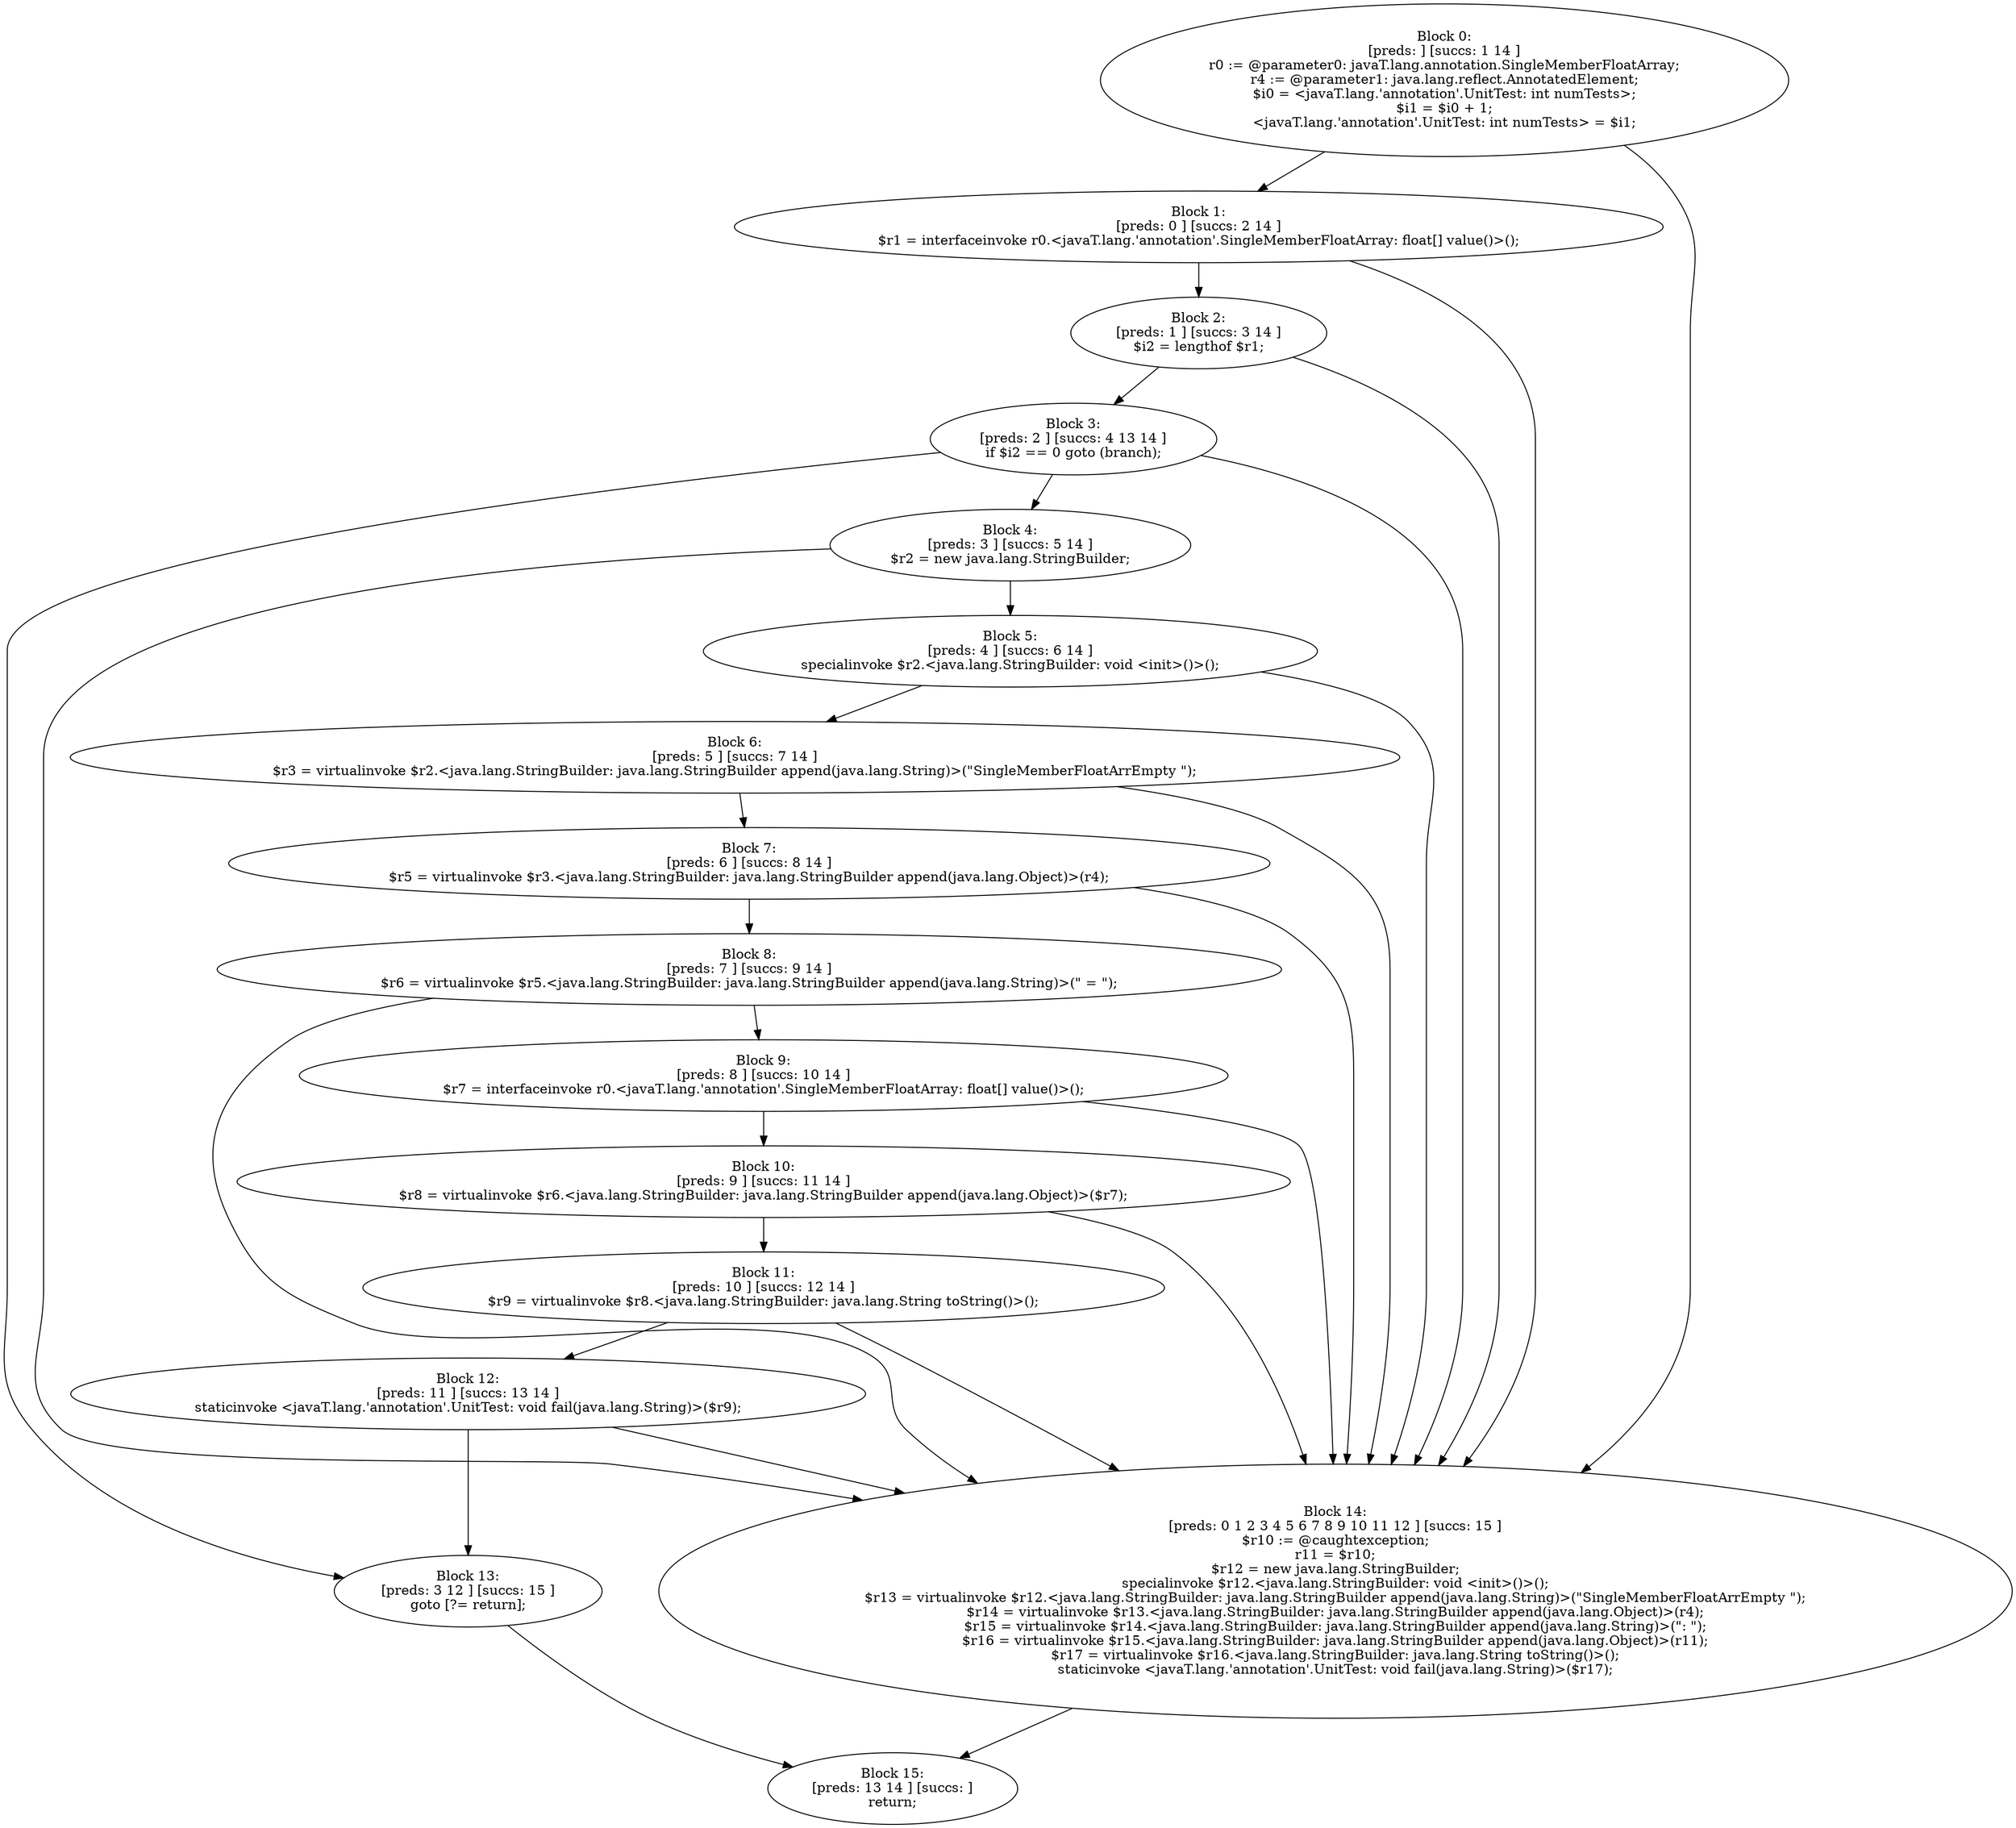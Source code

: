digraph "unitGraph" {
    "Block 0:
[preds: ] [succs: 1 14 ]
r0 := @parameter0: javaT.lang.annotation.SingleMemberFloatArray;
r4 := @parameter1: java.lang.reflect.AnnotatedElement;
$i0 = <javaT.lang.'annotation'.UnitTest: int numTests>;
$i1 = $i0 + 1;
<javaT.lang.'annotation'.UnitTest: int numTests> = $i1;
"
    "Block 1:
[preds: 0 ] [succs: 2 14 ]
$r1 = interfaceinvoke r0.<javaT.lang.'annotation'.SingleMemberFloatArray: float[] value()>();
"
    "Block 2:
[preds: 1 ] [succs: 3 14 ]
$i2 = lengthof $r1;
"
    "Block 3:
[preds: 2 ] [succs: 4 13 14 ]
if $i2 == 0 goto (branch);
"
    "Block 4:
[preds: 3 ] [succs: 5 14 ]
$r2 = new java.lang.StringBuilder;
"
    "Block 5:
[preds: 4 ] [succs: 6 14 ]
specialinvoke $r2.<java.lang.StringBuilder: void <init>()>();
"
    "Block 6:
[preds: 5 ] [succs: 7 14 ]
$r3 = virtualinvoke $r2.<java.lang.StringBuilder: java.lang.StringBuilder append(java.lang.String)>(\"SingleMemberFloatArrEmpty \");
"
    "Block 7:
[preds: 6 ] [succs: 8 14 ]
$r5 = virtualinvoke $r3.<java.lang.StringBuilder: java.lang.StringBuilder append(java.lang.Object)>(r4);
"
    "Block 8:
[preds: 7 ] [succs: 9 14 ]
$r6 = virtualinvoke $r5.<java.lang.StringBuilder: java.lang.StringBuilder append(java.lang.String)>(\" = \");
"
    "Block 9:
[preds: 8 ] [succs: 10 14 ]
$r7 = interfaceinvoke r0.<javaT.lang.'annotation'.SingleMemberFloatArray: float[] value()>();
"
    "Block 10:
[preds: 9 ] [succs: 11 14 ]
$r8 = virtualinvoke $r6.<java.lang.StringBuilder: java.lang.StringBuilder append(java.lang.Object)>($r7);
"
    "Block 11:
[preds: 10 ] [succs: 12 14 ]
$r9 = virtualinvoke $r8.<java.lang.StringBuilder: java.lang.String toString()>();
"
    "Block 12:
[preds: 11 ] [succs: 13 14 ]
staticinvoke <javaT.lang.'annotation'.UnitTest: void fail(java.lang.String)>($r9);
"
    "Block 13:
[preds: 3 12 ] [succs: 15 ]
goto [?= return];
"
    "Block 14:
[preds: 0 1 2 3 4 5 6 7 8 9 10 11 12 ] [succs: 15 ]
$r10 := @caughtexception;
r11 = $r10;
$r12 = new java.lang.StringBuilder;
specialinvoke $r12.<java.lang.StringBuilder: void <init>()>();
$r13 = virtualinvoke $r12.<java.lang.StringBuilder: java.lang.StringBuilder append(java.lang.String)>(\"SingleMemberFloatArrEmpty \");
$r14 = virtualinvoke $r13.<java.lang.StringBuilder: java.lang.StringBuilder append(java.lang.Object)>(r4);
$r15 = virtualinvoke $r14.<java.lang.StringBuilder: java.lang.StringBuilder append(java.lang.String)>(\": \");
$r16 = virtualinvoke $r15.<java.lang.StringBuilder: java.lang.StringBuilder append(java.lang.Object)>(r11);
$r17 = virtualinvoke $r16.<java.lang.StringBuilder: java.lang.String toString()>();
staticinvoke <javaT.lang.'annotation'.UnitTest: void fail(java.lang.String)>($r17);
"
    "Block 15:
[preds: 13 14 ] [succs: ]
return;
"
    "Block 0:
[preds: ] [succs: 1 14 ]
r0 := @parameter0: javaT.lang.annotation.SingleMemberFloatArray;
r4 := @parameter1: java.lang.reflect.AnnotatedElement;
$i0 = <javaT.lang.'annotation'.UnitTest: int numTests>;
$i1 = $i0 + 1;
<javaT.lang.'annotation'.UnitTest: int numTests> = $i1;
"->"Block 1:
[preds: 0 ] [succs: 2 14 ]
$r1 = interfaceinvoke r0.<javaT.lang.'annotation'.SingleMemberFloatArray: float[] value()>();
";
    "Block 0:
[preds: ] [succs: 1 14 ]
r0 := @parameter0: javaT.lang.annotation.SingleMemberFloatArray;
r4 := @parameter1: java.lang.reflect.AnnotatedElement;
$i0 = <javaT.lang.'annotation'.UnitTest: int numTests>;
$i1 = $i0 + 1;
<javaT.lang.'annotation'.UnitTest: int numTests> = $i1;
"->"Block 14:
[preds: 0 1 2 3 4 5 6 7 8 9 10 11 12 ] [succs: 15 ]
$r10 := @caughtexception;
r11 = $r10;
$r12 = new java.lang.StringBuilder;
specialinvoke $r12.<java.lang.StringBuilder: void <init>()>();
$r13 = virtualinvoke $r12.<java.lang.StringBuilder: java.lang.StringBuilder append(java.lang.String)>(\"SingleMemberFloatArrEmpty \");
$r14 = virtualinvoke $r13.<java.lang.StringBuilder: java.lang.StringBuilder append(java.lang.Object)>(r4);
$r15 = virtualinvoke $r14.<java.lang.StringBuilder: java.lang.StringBuilder append(java.lang.String)>(\": \");
$r16 = virtualinvoke $r15.<java.lang.StringBuilder: java.lang.StringBuilder append(java.lang.Object)>(r11);
$r17 = virtualinvoke $r16.<java.lang.StringBuilder: java.lang.String toString()>();
staticinvoke <javaT.lang.'annotation'.UnitTest: void fail(java.lang.String)>($r17);
";
    "Block 1:
[preds: 0 ] [succs: 2 14 ]
$r1 = interfaceinvoke r0.<javaT.lang.'annotation'.SingleMemberFloatArray: float[] value()>();
"->"Block 2:
[preds: 1 ] [succs: 3 14 ]
$i2 = lengthof $r1;
";
    "Block 1:
[preds: 0 ] [succs: 2 14 ]
$r1 = interfaceinvoke r0.<javaT.lang.'annotation'.SingleMemberFloatArray: float[] value()>();
"->"Block 14:
[preds: 0 1 2 3 4 5 6 7 8 9 10 11 12 ] [succs: 15 ]
$r10 := @caughtexception;
r11 = $r10;
$r12 = new java.lang.StringBuilder;
specialinvoke $r12.<java.lang.StringBuilder: void <init>()>();
$r13 = virtualinvoke $r12.<java.lang.StringBuilder: java.lang.StringBuilder append(java.lang.String)>(\"SingleMemberFloatArrEmpty \");
$r14 = virtualinvoke $r13.<java.lang.StringBuilder: java.lang.StringBuilder append(java.lang.Object)>(r4);
$r15 = virtualinvoke $r14.<java.lang.StringBuilder: java.lang.StringBuilder append(java.lang.String)>(\": \");
$r16 = virtualinvoke $r15.<java.lang.StringBuilder: java.lang.StringBuilder append(java.lang.Object)>(r11);
$r17 = virtualinvoke $r16.<java.lang.StringBuilder: java.lang.String toString()>();
staticinvoke <javaT.lang.'annotation'.UnitTest: void fail(java.lang.String)>($r17);
";
    "Block 2:
[preds: 1 ] [succs: 3 14 ]
$i2 = lengthof $r1;
"->"Block 3:
[preds: 2 ] [succs: 4 13 14 ]
if $i2 == 0 goto (branch);
";
    "Block 2:
[preds: 1 ] [succs: 3 14 ]
$i2 = lengthof $r1;
"->"Block 14:
[preds: 0 1 2 3 4 5 6 7 8 9 10 11 12 ] [succs: 15 ]
$r10 := @caughtexception;
r11 = $r10;
$r12 = new java.lang.StringBuilder;
specialinvoke $r12.<java.lang.StringBuilder: void <init>()>();
$r13 = virtualinvoke $r12.<java.lang.StringBuilder: java.lang.StringBuilder append(java.lang.String)>(\"SingleMemberFloatArrEmpty \");
$r14 = virtualinvoke $r13.<java.lang.StringBuilder: java.lang.StringBuilder append(java.lang.Object)>(r4);
$r15 = virtualinvoke $r14.<java.lang.StringBuilder: java.lang.StringBuilder append(java.lang.String)>(\": \");
$r16 = virtualinvoke $r15.<java.lang.StringBuilder: java.lang.StringBuilder append(java.lang.Object)>(r11);
$r17 = virtualinvoke $r16.<java.lang.StringBuilder: java.lang.String toString()>();
staticinvoke <javaT.lang.'annotation'.UnitTest: void fail(java.lang.String)>($r17);
";
    "Block 3:
[preds: 2 ] [succs: 4 13 14 ]
if $i2 == 0 goto (branch);
"->"Block 4:
[preds: 3 ] [succs: 5 14 ]
$r2 = new java.lang.StringBuilder;
";
    "Block 3:
[preds: 2 ] [succs: 4 13 14 ]
if $i2 == 0 goto (branch);
"->"Block 13:
[preds: 3 12 ] [succs: 15 ]
goto [?= return];
";
    "Block 3:
[preds: 2 ] [succs: 4 13 14 ]
if $i2 == 0 goto (branch);
"->"Block 14:
[preds: 0 1 2 3 4 5 6 7 8 9 10 11 12 ] [succs: 15 ]
$r10 := @caughtexception;
r11 = $r10;
$r12 = new java.lang.StringBuilder;
specialinvoke $r12.<java.lang.StringBuilder: void <init>()>();
$r13 = virtualinvoke $r12.<java.lang.StringBuilder: java.lang.StringBuilder append(java.lang.String)>(\"SingleMemberFloatArrEmpty \");
$r14 = virtualinvoke $r13.<java.lang.StringBuilder: java.lang.StringBuilder append(java.lang.Object)>(r4);
$r15 = virtualinvoke $r14.<java.lang.StringBuilder: java.lang.StringBuilder append(java.lang.String)>(\": \");
$r16 = virtualinvoke $r15.<java.lang.StringBuilder: java.lang.StringBuilder append(java.lang.Object)>(r11);
$r17 = virtualinvoke $r16.<java.lang.StringBuilder: java.lang.String toString()>();
staticinvoke <javaT.lang.'annotation'.UnitTest: void fail(java.lang.String)>($r17);
";
    "Block 4:
[preds: 3 ] [succs: 5 14 ]
$r2 = new java.lang.StringBuilder;
"->"Block 5:
[preds: 4 ] [succs: 6 14 ]
specialinvoke $r2.<java.lang.StringBuilder: void <init>()>();
";
    "Block 4:
[preds: 3 ] [succs: 5 14 ]
$r2 = new java.lang.StringBuilder;
"->"Block 14:
[preds: 0 1 2 3 4 5 6 7 8 9 10 11 12 ] [succs: 15 ]
$r10 := @caughtexception;
r11 = $r10;
$r12 = new java.lang.StringBuilder;
specialinvoke $r12.<java.lang.StringBuilder: void <init>()>();
$r13 = virtualinvoke $r12.<java.lang.StringBuilder: java.lang.StringBuilder append(java.lang.String)>(\"SingleMemberFloatArrEmpty \");
$r14 = virtualinvoke $r13.<java.lang.StringBuilder: java.lang.StringBuilder append(java.lang.Object)>(r4);
$r15 = virtualinvoke $r14.<java.lang.StringBuilder: java.lang.StringBuilder append(java.lang.String)>(\": \");
$r16 = virtualinvoke $r15.<java.lang.StringBuilder: java.lang.StringBuilder append(java.lang.Object)>(r11);
$r17 = virtualinvoke $r16.<java.lang.StringBuilder: java.lang.String toString()>();
staticinvoke <javaT.lang.'annotation'.UnitTest: void fail(java.lang.String)>($r17);
";
    "Block 5:
[preds: 4 ] [succs: 6 14 ]
specialinvoke $r2.<java.lang.StringBuilder: void <init>()>();
"->"Block 6:
[preds: 5 ] [succs: 7 14 ]
$r3 = virtualinvoke $r2.<java.lang.StringBuilder: java.lang.StringBuilder append(java.lang.String)>(\"SingleMemberFloatArrEmpty \");
";
    "Block 5:
[preds: 4 ] [succs: 6 14 ]
specialinvoke $r2.<java.lang.StringBuilder: void <init>()>();
"->"Block 14:
[preds: 0 1 2 3 4 5 6 7 8 9 10 11 12 ] [succs: 15 ]
$r10 := @caughtexception;
r11 = $r10;
$r12 = new java.lang.StringBuilder;
specialinvoke $r12.<java.lang.StringBuilder: void <init>()>();
$r13 = virtualinvoke $r12.<java.lang.StringBuilder: java.lang.StringBuilder append(java.lang.String)>(\"SingleMemberFloatArrEmpty \");
$r14 = virtualinvoke $r13.<java.lang.StringBuilder: java.lang.StringBuilder append(java.lang.Object)>(r4);
$r15 = virtualinvoke $r14.<java.lang.StringBuilder: java.lang.StringBuilder append(java.lang.String)>(\": \");
$r16 = virtualinvoke $r15.<java.lang.StringBuilder: java.lang.StringBuilder append(java.lang.Object)>(r11);
$r17 = virtualinvoke $r16.<java.lang.StringBuilder: java.lang.String toString()>();
staticinvoke <javaT.lang.'annotation'.UnitTest: void fail(java.lang.String)>($r17);
";
    "Block 6:
[preds: 5 ] [succs: 7 14 ]
$r3 = virtualinvoke $r2.<java.lang.StringBuilder: java.lang.StringBuilder append(java.lang.String)>(\"SingleMemberFloatArrEmpty \");
"->"Block 7:
[preds: 6 ] [succs: 8 14 ]
$r5 = virtualinvoke $r3.<java.lang.StringBuilder: java.lang.StringBuilder append(java.lang.Object)>(r4);
";
    "Block 6:
[preds: 5 ] [succs: 7 14 ]
$r3 = virtualinvoke $r2.<java.lang.StringBuilder: java.lang.StringBuilder append(java.lang.String)>(\"SingleMemberFloatArrEmpty \");
"->"Block 14:
[preds: 0 1 2 3 4 5 6 7 8 9 10 11 12 ] [succs: 15 ]
$r10 := @caughtexception;
r11 = $r10;
$r12 = new java.lang.StringBuilder;
specialinvoke $r12.<java.lang.StringBuilder: void <init>()>();
$r13 = virtualinvoke $r12.<java.lang.StringBuilder: java.lang.StringBuilder append(java.lang.String)>(\"SingleMemberFloatArrEmpty \");
$r14 = virtualinvoke $r13.<java.lang.StringBuilder: java.lang.StringBuilder append(java.lang.Object)>(r4);
$r15 = virtualinvoke $r14.<java.lang.StringBuilder: java.lang.StringBuilder append(java.lang.String)>(\": \");
$r16 = virtualinvoke $r15.<java.lang.StringBuilder: java.lang.StringBuilder append(java.lang.Object)>(r11);
$r17 = virtualinvoke $r16.<java.lang.StringBuilder: java.lang.String toString()>();
staticinvoke <javaT.lang.'annotation'.UnitTest: void fail(java.lang.String)>($r17);
";
    "Block 7:
[preds: 6 ] [succs: 8 14 ]
$r5 = virtualinvoke $r3.<java.lang.StringBuilder: java.lang.StringBuilder append(java.lang.Object)>(r4);
"->"Block 8:
[preds: 7 ] [succs: 9 14 ]
$r6 = virtualinvoke $r5.<java.lang.StringBuilder: java.lang.StringBuilder append(java.lang.String)>(\" = \");
";
    "Block 7:
[preds: 6 ] [succs: 8 14 ]
$r5 = virtualinvoke $r3.<java.lang.StringBuilder: java.lang.StringBuilder append(java.lang.Object)>(r4);
"->"Block 14:
[preds: 0 1 2 3 4 5 6 7 8 9 10 11 12 ] [succs: 15 ]
$r10 := @caughtexception;
r11 = $r10;
$r12 = new java.lang.StringBuilder;
specialinvoke $r12.<java.lang.StringBuilder: void <init>()>();
$r13 = virtualinvoke $r12.<java.lang.StringBuilder: java.lang.StringBuilder append(java.lang.String)>(\"SingleMemberFloatArrEmpty \");
$r14 = virtualinvoke $r13.<java.lang.StringBuilder: java.lang.StringBuilder append(java.lang.Object)>(r4);
$r15 = virtualinvoke $r14.<java.lang.StringBuilder: java.lang.StringBuilder append(java.lang.String)>(\": \");
$r16 = virtualinvoke $r15.<java.lang.StringBuilder: java.lang.StringBuilder append(java.lang.Object)>(r11);
$r17 = virtualinvoke $r16.<java.lang.StringBuilder: java.lang.String toString()>();
staticinvoke <javaT.lang.'annotation'.UnitTest: void fail(java.lang.String)>($r17);
";
    "Block 8:
[preds: 7 ] [succs: 9 14 ]
$r6 = virtualinvoke $r5.<java.lang.StringBuilder: java.lang.StringBuilder append(java.lang.String)>(\" = \");
"->"Block 9:
[preds: 8 ] [succs: 10 14 ]
$r7 = interfaceinvoke r0.<javaT.lang.'annotation'.SingleMemberFloatArray: float[] value()>();
";
    "Block 8:
[preds: 7 ] [succs: 9 14 ]
$r6 = virtualinvoke $r5.<java.lang.StringBuilder: java.lang.StringBuilder append(java.lang.String)>(\" = \");
"->"Block 14:
[preds: 0 1 2 3 4 5 6 7 8 9 10 11 12 ] [succs: 15 ]
$r10 := @caughtexception;
r11 = $r10;
$r12 = new java.lang.StringBuilder;
specialinvoke $r12.<java.lang.StringBuilder: void <init>()>();
$r13 = virtualinvoke $r12.<java.lang.StringBuilder: java.lang.StringBuilder append(java.lang.String)>(\"SingleMemberFloatArrEmpty \");
$r14 = virtualinvoke $r13.<java.lang.StringBuilder: java.lang.StringBuilder append(java.lang.Object)>(r4);
$r15 = virtualinvoke $r14.<java.lang.StringBuilder: java.lang.StringBuilder append(java.lang.String)>(\": \");
$r16 = virtualinvoke $r15.<java.lang.StringBuilder: java.lang.StringBuilder append(java.lang.Object)>(r11);
$r17 = virtualinvoke $r16.<java.lang.StringBuilder: java.lang.String toString()>();
staticinvoke <javaT.lang.'annotation'.UnitTest: void fail(java.lang.String)>($r17);
";
    "Block 9:
[preds: 8 ] [succs: 10 14 ]
$r7 = interfaceinvoke r0.<javaT.lang.'annotation'.SingleMemberFloatArray: float[] value()>();
"->"Block 10:
[preds: 9 ] [succs: 11 14 ]
$r8 = virtualinvoke $r6.<java.lang.StringBuilder: java.lang.StringBuilder append(java.lang.Object)>($r7);
";
    "Block 9:
[preds: 8 ] [succs: 10 14 ]
$r7 = interfaceinvoke r0.<javaT.lang.'annotation'.SingleMemberFloatArray: float[] value()>();
"->"Block 14:
[preds: 0 1 2 3 4 5 6 7 8 9 10 11 12 ] [succs: 15 ]
$r10 := @caughtexception;
r11 = $r10;
$r12 = new java.lang.StringBuilder;
specialinvoke $r12.<java.lang.StringBuilder: void <init>()>();
$r13 = virtualinvoke $r12.<java.lang.StringBuilder: java.lang.StringBuilder append(java.lang.String)>(\"SingleMemberFloatArrEmpty \");
$r14 = virtualinvoke $r13.<java.lang.StringBuilder: java.lang.StringBuilder append(java.lang.Object)>(r4);
$r15 = virtualinvoke $r14.<java.lang.StringBuilder: java.lang.StringBuilder append(java.lang.String)>(\": \");
$r16 = virtualinvoke $r15.<java.lang.StringBuilder: java.lang.StringBuilder append(java.lang.Object)>(r11);
$r17 = virtualinvoke $r16.<java.lang.StringBuilder: java.lang.String toString()>();
staticinvoke <javaT.lang.'annotation'.UnitTest: void fail(java.lang.String)>($r17);
";
    "Block 10:
[preds: 9 ] [succs: 11 14 ]
$r8 = virtualinvoke $r6.<java.lang.StringBuilder: java.lang.StringBuilder append(java.lang.Object)>($r7);
"->"Block 11:
[preds: 10 ] [succs: 12 14 ]
$r9 = virtualinvoke $r8.<java.lang.StringBuilder: java.lang.String toString()>();
";
    "Block 10:
[preds: 9 ] [succs: 11 14 ]
$r8 = virtualinvoke $r6.<java.lang.StringBuilder: java.lang.StringBuilder append(java.lang.Object)>($r7);
"->"Block 14:
[preds: 0 1 2 3 4 5 6 7 8 9 10 11 12 ] [succs: 15 ]
$r10 := @caughtexception;
r11 = $r10;
$r12 = new java.lang.StringBuilder;
specialinvoke $r12.<java.lang.StringBuilder: void <init>()>();
$r13 = virtualinvoke $r12.<java.lang.StringBuilder: java.lang.StringBuilder append(java.lang.String)>(\"SingleMemberFloatArrEmpty \");
$r14 = virtualinvoke $r13.<java.lang.StringBuilder: java.lang.StringBuilder append(java.lang.Object)>(r4);
$r15 = virtualinvoke $r14.<java.lang.StringBuilder: java.lang.StringBuilder append(java.lang.String)>(\": \");
$r16 = virtualinvoke $r15.<java.lang.StringBuilder: java.lang.StringBuilder append(java.lang.Object)>(r11);
$r17 = virtualinvoke $r16.<java.lang.StringBuilder: java.lang.String toString()>();
staticinvoke <javaT.lang.'annotation'.UnitTest: void fail(java.lang.String)>($r17);
";
    "Block 11:
[preds: 10 ] [succs: 12 14 ]
$r9 = virtualinvoke $r8.<java.lang.StringBuilder: java.lang.String toString()>();
"->"Block 12:
[preds: 11 ] [succs: 13 14 ]
staticinvoke <javaT.lang.'annotation'.UnitTest: void fail(java.lang.String)>($r9);
";
    "Block 11:
[preds: 10 ] [succs: 12 14 ]
$r9 = virtualinvoke $r8.<java.lang.StringBuilder: java.lang.String toString()>();
"->"Block 14:
[preds: 0 1 2 3 4 5 6 7 8 9 10 11 12 ] [succs: 15 ]
$r10 := @caughtexception;
r11 = $r10;
$r12 = new java.lang.StringBuilder;
specialinvoke $r12.<java.lang.StringBuilder: void <init>()>();
$r13 = virtualinvoke $r12.<java.lang.StringBuilder: java.lang.StringBuilder append(java.lang.String)>(\"SingleMemberFloatArrEmpty \");
$r14 = virtualinvoke $r13.<java.lang.StringBuilder: java.lang.StringBuilder append(java.lang.Object)>(r4);
$r15 = virtualinvoke $r14.<java.lang.StringBuilder: java.lang.StringBuilder append(java.lang.String)>(\": \");
$r16 = virtualinvoke $r15.<java.lang.StringBuilder: java.lang.StringBuilder append(java.lang.Object)>(r11);
$r17 = virtualinvoke $r16.<java.lang.StringBuilder: java.lang.String toString()>();
staticinvoke <javaT.lang.'annotation'.UnitTest: void fail(java.lang.String)>($r17);
";
    "Block 12:
[preds: 11 ] [succs: 13 14 ]
staticinvoke <javaT.lang.'annotation'.UnitTest: void fail(java.lang.String)>($r9);
"->"Block 13:
[preds: 3 12 ] [succs: 15 ]
goto [?= return];
";
    "Block 12:
[preds: 11 ] [succs: 13 14 ]
staticinvoke <javaT.lang.'annotation'.UnitTest: void fail(java.lang.String)>($r9);
"->"Block 14:
[preds: 0 1 2 3 4 5 6 7 8 9 10 11 12 ] [succs: 15 ]
$r10 := @caughtexception;
r11 = $r10;
$r12 = new java.lang.StringBuilder;
specialinvoke $r12.<java.lang.StringBuilder: void <init>()>();
$r13 = virtualinvoke $r12.<java.lang.StringBuilder: java.lang.StringBuilder append(java.lang.String)>(\"SingleMemberFloatArrEmpty \");
$r14 = virtualinvoke $r13.<java.lang.StringBuilder: java.lang.StringBuilder append(java.lang.Object)>(r4);
$r15 = virtualinvoke $r14.<java.lang.StringBuilder: java.lang.StringBuilder append(java.lang.String)>(\": \");
$r16 = virtualinvoke $r15.<java.lang.StringBuilder: java.lang.StringBuilder append(java.lang.Object)>(r11);
$r17 = virtualinvoke $r16.<java.lang.StringBuilder: java.lang.String toString()>();
staticinvoke <javaT.lang.'annotation'.UnitTest: void fail(java.lang.String)>($r17);
";
    "Block 13:
[preds: 3 12 ] [succs: 15 ]
goto [?= return];
"->"Block 15:
[preds: 13 14 ] [succs: ]
return;
";
    "Block 14:
[preds: 0 1 2 3 4 5 6 7 8 9 10 11 12 ] [succs: 15 ]
$r10 := @caughtexception;
r11 = $r10;
$r12 = new java.lang.StringBuilder;
specialinvoke $r12.<java.lang.StringBuilder: void <init>()>();
$r13 = virtualinvoke $r12.<java.lang.StringBuilder: java.lang.StringBuilder append(java.lang.String)>(\"SingleMemberFloatArrEmpty \");
$r14 = virtualinvoke $r13.<java.lang.StringBuilder: java.lang.StringBuilder append(java.lang.Object)>(r4);
$r15 = virtualinvoke $r14.<java.lang.StringBuilder: java.lang.StringBuilder append(java.lang.String)>(\": \");
$r16 = virtualinvoke $r15.<java.lang.StringBuilder: java.lang.StringBuilder append(java.lang.Object)>(r11);
$r17 = virtualinvoke $r16.<java.lang.StringBuilder: java.lang.String toString()>();
staticinvoke <javaT.lang.'annotation'.UnitTest: void fail(java.lang.String)>($r17);
"->"Block 15:
[preds: 13 14 ] [succs: ]
return;
";
}
